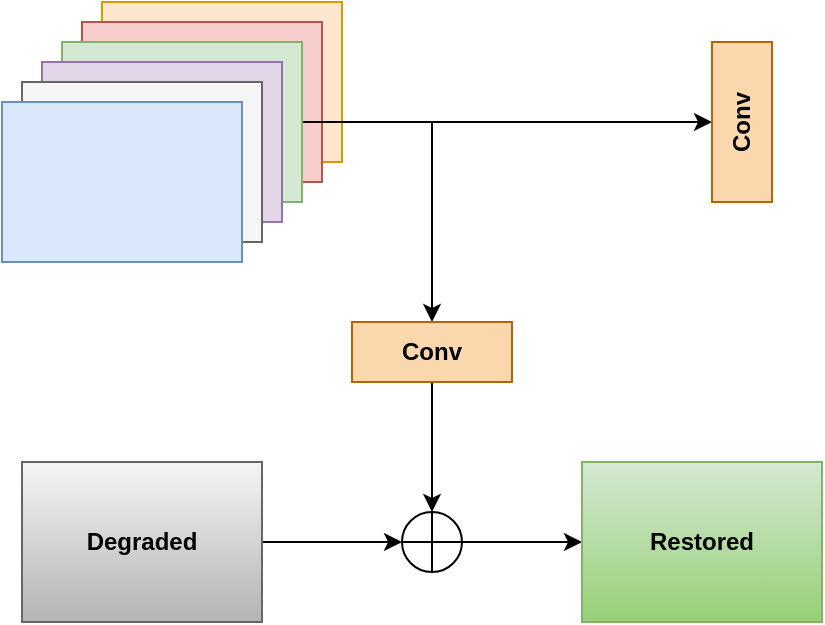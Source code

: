 <mxfile version="15.2.9" type="github">
  <diagram id="zDCgl1lZMFW1JyzD8VeT" name="第 1 页">
    <mxGraphModel dx="1038" dy="547" grid="1" gridSize="10" guides="1" tooltips="1" connect="1" arrows="1" fold="1" page="1" pageScale="1" pageWidth="827" pageHeight="1169" math="0" shadow="0">
      <root>
        <mxCell id="0" />
        <mxCell id="1" parent="0" />
        <mxCell id="Is5E9-EK4MYsvt7L6nUR-2" value="" style="rounded=0;whiteSpace=wrap;html=1;fillColor=#ffe6cc;strokeColor=#d79b00;" vertex="1" parent="1">
          <mxGeometry x="90" y="320" width="120" height="80" as="geometry" />
        </mxCell>
        <mxCell id="Is5E9-EK4MYsvt7L6nUR-3" value="" style="rounded=0;whiteSpace=wrap;html=1;fillColor=#f8cecc;strokeColor=#b85450;" vertex="1" parent="1">
          <mxGeometry x="80" y="330" width="120" height="80" as="geometry" />
        </mxCell>
        <mxCell id="Is5E9-EK4MYsvt7L6nUR-18" style="edgeStyle=orthogonalEdgeStyle;rounded=0;orthogonalLoop=1;jettySize=auto;html=1;exitX=1;exitY=0.5;exitDx=0;exitDy=0;" edge="1" parent="1" source="Is5E9-EK4MYsvt7L6nUR-4" target="Is5E9-EK4MYsvt7L6nUR-16">
          <mxGeometry relative="1" as="geometry" />
        </mxCell>
        <mxCell id="Is5E9-EK4MYsvt7L6nUR-20" style="edgeStyle=orthogonalEdgeStyle;rounded=0;orthogonalLoop=1;jettySize=auto;html=1;exitX=1;exitY=0.5;exitDx=0;exitDy=0;" edge="1" parent="1" source="Is5E9-EK4MYsvt7L6nUR-4" target="Is5E9-EK4MYsvt7L6nUR-19">
          <mxGeometry relative="1" as="geometry" />
        </mxCell>
        <mxCell id="Is5E9-EK4MYsvt7L6nUR-4" value="" style="rounded=0;whiteSpace=wrap;html=1;fillColor=#d5e8d4;strokeColor=#82b366;" vertex="1" parent="1">
          <mxGeometry x="70" y="340" width="120" height="80" as="geometry" />
        </mxCell>
        <mxCell id="Is5E9-EK4MYsvt7L6nUR-5" value="" style="rounded=0;whiteSpace=wrap;html=1;fillColor=#e1d5e7;strokeColor=#9673a6;" vertex="1" parent="1">
          <mxGeometry x="60" y="350" width="120" height="80" as="geometry" />
        </mxCell>
        <mxCell id="Is5E9-EK4MYsvt7L6nUR-6" value="" style="rounded=0;whiteSpace=wrap;html=1;fillColor=#f5f5f5;strokeColor=#666666;fontColor=#333333;" vertex="1" parent="1">
          <mxGeometry x="50" y="360" width="120" height="80" as="geometry" />
        </mxCell>
        <mxCell id="Is5E9-EK4MYsvt7L6nUR-7" value="" style="rounded=0;whiteSpace=wrap;html=1;fillColor=#dae8fc;strokeColor=#6c8ebf;" vertex="1" parent="1">
          <mxGeometry x="40" y="370" width="120" height="80" as="geometry" />
        </mxCell>
        <mxCell id="Is5E9-EK4MYsvt7L6nUR-12" value="" style="edgeStyle=orthogonalEdgeStyle;rounded=0;orthogonalLoop=1;jettySize=auto;html=1;" edge="1" parent="1" source="Is5E9-EK4MYsvt7L6nUR-10" target="Is5E9-EK4MYsvt7L6nUR-11">
          <mxGeometry relative="1" as="geometry" />
        </mxCell>
        <mxCell id="Is5E9-EK4MYsvt7L6nUR-10" value="&lt;b&gt;Degraded&lt;/b&gt;" style="rounded=0;whiteSpace=wrap;html=1;fillColor=#f5f5f5;strokeColor=#666666;gradientColor=#b3b3b3;" vertex="1" parent="1">
          <mxGeometry x="50" y="550" width="120" height="80" as="geometry" />
        </mxCell>
        <mxCell id="Is5E9-EK4MYsvt7L6nUR-15" value="" style="edgeStyle=orthogonalEdgeStyle;rounded=0;orthogonalLoop=1;jettySize=auto;html=1;" edge="1" parent="1" source="Is5E9-EK4MYsvt7L6nUR-11" target="Is5E9-EK4MYsvt7L6nUR-14">
          <mxGeometry relative="1" as="geometry" />
        </mxCell>
        <mxCell id="Is5E9-EK4MYsvt7L6nUR-11" value="" style="shape=orEllipse;perimeter=ellipsePerimeter;whiteSpace=wrap;html=1;backgroundOutline=1;" vertex="1" parent="1">
          <mxGeometry x="240" y="575" width="30" height="30" as="geometry" />
        </mxCell>
        <mxCell id="Is5E9-EK4MYsvt7L6nUR-14" value="&lt;b&gt;Restored&lt;/b&gt;" style="rounded=0;whiteSpace=wrap;html=1;fillColor=#d5e8d4;strokeColor=#82b366;gradientColor=#97d077;" vertex="1" parent="1">
          <mxGeometry x="330" y="550" width="120" height="80" as="geometry" />
        </mxCell>
        <mxCell id="Is5E9-EK4MYsvt7L6nUR-17" value="" style="edgeStyle=orthogonalEdgeStyle;rounded=0;orthogonalLoop=1;jettySize=auto;html=1;" edge="1" parent="1" source="Is5E9-EK4MYsvt7L6nUR-16" target="Is5E9-EK4MYsvt7L6nUR-11">
          <mxGeometry relative="1" as="geometry" />
        </mxCell>
        <mxCell id="Is5E9-EK4MYsvt7L6nUR-16" value="&lt;b&gt;Conv&lt;/b&gt;" style="rounded=0;whiteSpace=wrap;html=1;fillColor=#fad7ac;strokeColor=#b46504;" vertex="1" parent="1">
          <mxGeometry x="215" y="480" width="80" height="30" as="geometry" />
        </mxCell>
        <mxCell id="Is5E9-EK4MYsvt7L6nUR-19" value="&lt;b&gt;Conv&lt;/b&gt;" style="rounded=0;whiteSpace=wrap;html=1;rotation=-90;fillColor=#fad7ac;strokeColor=#b46504;" vertex="1" parent="1">
          <mxGeometry x="370" y="365" width="80" height="30" as="geometry" />
        </mxCell>
      </root>
    </mxGraphModel>
  </diagram>
</mxfile>
